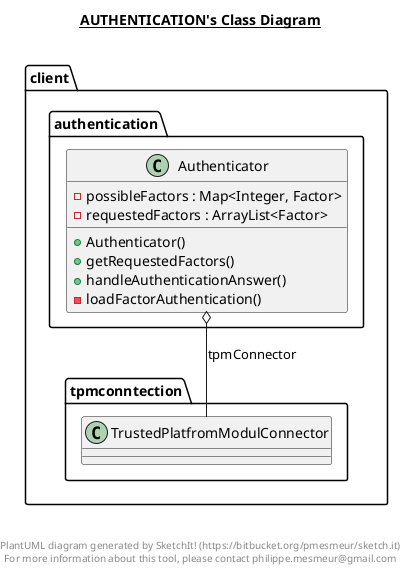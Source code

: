 @startuml

title __AUTHENTICATION's Class Diagram__\n

  namespace client {
    namespace authentication {
      class client.authentication.Authenticator {
          - possibleFactors : Map<Integer, Factor>
          - requestedFactors : ArrayList<Factor>
          + Authenticator()
          + getRequestedFactors()
          + handleAuthenticationAnswer()
          - loadFactorAuthentication()
      }
    }
  }
  

  client.authentication.Authenticator o-- client.tpmconntection.TrustedPlatfromModulConnector : tpmConnector


right footer


PlantUML diagram generated by SketchIt! (https://bitbucket.org/pmesmeur/sketch.it)
For more information about this tool, please contact philippe.mesmeur@gmail.com
endfooter

@enduml

